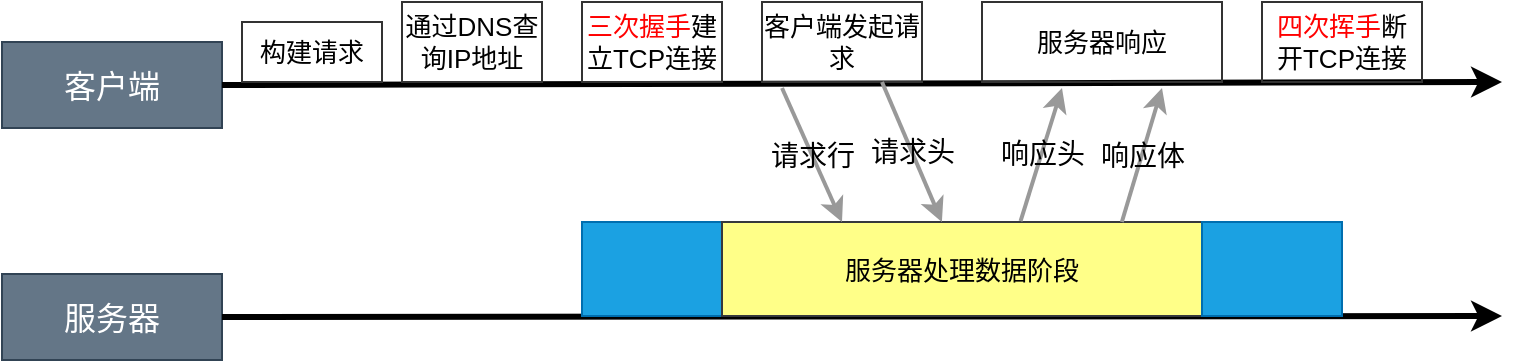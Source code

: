 <mxfile>
    <diagram id="TUBE9LNubIQy5jUnSFzf" name="第 1 页">
        <mxGraphModel dx="801" dy="455" grid="1" gridSize="10" guides="1" tooltips="1" connect="1" arrows="1" fold="1" page="1" pageScale="1" pageWidth="827" pageHeight="1169" background="#ffffff" math="0" shadow="0">
            <root>
                <mxCell id="0"/>
                <mxCell id="1" parent="0"/>
                <mxCell id="2" value="客户端" style="rounded=0;whiteSpace=wrap;html=1;fillColor=#647687;fontColor=#ffffff;strokeColor=#314354;fontSize=16;" parent="1" vertex="1">
                    <mxGeometry x="50" y="87" width="110" height="43" as="geometry"/>
                </mxCell>
                <mxCell id="4" value="" style="endArrow=classic;html=1;exitX=1;exitY=0.5;exitDx=0;exitDy=0;strokeWidth=3;strokeColor=#000000;fontSize=16;" parent="1" source="2" edge="1">
                    <mxGeometry width="50" height="50" relative="1" as="geometry">
                        <mxPoint x="460" y="247" as="sourcePoint"/>
                        <mxPoint x="800" y="107" as="targetPoint"/>
                    </mxGeometry>
                </mxCell>
                <mxCell id="5" value="构建请求" style="rounded=0;whiteSpace=wrap;html=1;fillColor=none;fontColor=#000000;strokeColor=#333333;fontSize=13;" parent="1" vertex="1">
                    <mxGeometry x="170" y="77" width="70" height="30" as="geometry"/>
                </mxCell>
                <mxCell id="6" value="通过DNS查询IP地址" style="rounded=0;whiteSpace=wrap;html=1;fillColor=none;fontColor=#000000;strokeColor=#333333;fontSize=13;" parent="1" vertex="1">
                    <mxGeometry x="250" y="67" width="70" height="40" as="geometry"/>
                </mxCell>
                <mxCell id="7" value="&lt;font color=&quot;#ff0000&quot;&gt;三次握手&lt;/font&gt;建立TCP连接" style="rounded=0;whiteSpace=wrap;html=1;fillColor=none;fontColor=#000000;strokeColor=#333333;fontSize=13;" parent="1" vertex="1">
                    <mxGeometry x="340" y="67" width="70" height="40" as="geometry"/>
                </mxCell>
                <mxCell id="8" value="客户端发起请求" style="rounded=0;whiteSpace=wrap;html=1;fillColor=none;fontColor=#000000;strokeColor=#333333;fontSize=13;" parent="1" vertex="1">
                    <mxGeometry x="430" y="67" width="80" height="40" as="geometry"/>
                </mxCell>
                <mxCell id="9" value="服务器响应" style="rounded=0;whiteSpace=wrap;html=1;fillColor=none;fontColor=#000000;strokeColor=#333333;fontSize=13;" parent="1" vertex="1">
                    <mxGeometry x="540" y="67" width="120" height="40" as="geometry"/>
                </mxCell>
                <mxCell id="10" value="&lt;font color=&quot;#ff0000&quot;&gt;四次挥手&lt;/font&gt;断开TCP连接" style="rounded=0;whiteSpace=wrap;html=1;fillColor=none;fontColor=#000000;strokeColor=#333333;fontSize=13;" parent="1" vertex="1">
                    <mxGeometry x="680" y="67" width="80" height="40" as="geometry"/>
                </mxCell>
                <mxCell id="12" value="服务器" style="rounded=0;whiteSpace=wrap;html=1;fillColor=#647687;fontColor=#ffffff;strokeColor=#314354;fontSize=16;" parent="1" vertex="1">
                    <mxGeometry x="50" y="203" width="110" height="43" as="geometry"/>
                </mxCell>
                <mxCell id="13" value="" style="endArrow=classic;html=1;exitX=1;exitY=0.5;exitDx=0;exitDy=0;strokeWidth=3;strokeColor=#000000;fontSize=16;" parent="1" source="12" edge="1">
                    <mxGeometry width="50" height="50" relative="1" as="geometry">
                        <mxPoint x="460" y="364" as="sourcePoint"/>
                        <mxPoint x="800" y="224" as="targetPoint"/>
                    </mxGeometry>
                </mxCell>
                <mxCell id="17" value="" style="rounded=0;whiteSpace=wrap;html=1;fillColor=#1ba1e2;fontColor=#ffffff;strokeColor=#006EAF;fontSize=13;" parent="1" vertex="1">
                    <mxGeometry x="340" y="177" width="70" height="47" as="geometry"/>
                </mxCell>
                <mxCell id="18" value="服务器处理数据阶段" style="rounded=0;whiteSpace=wrap;html=1;fillColor=#ffff88;strokeColor=#36393d;fontColor=#000000;fontSize=13;" parent="1" vertex="1">
                    <mxGeometry x="410" y="177" width="240" height="47" as="geometry"/>
                </mxCell>
                <mxCell id="19" value="" style="rounded=0;whiteSpace=wrap;html=1;fillColor=#1ba1e2;fontColor=#ffffff;strokeColor=#006EAF;fontSize=13;" parent="1" vertex="1">
                    <mxGeometry x="650" y="177" width="70" height="47" as="geometry"/>
                </mxCell>
                <mxCell id="25" value="" style="endArrow=classic;html=1;strokeColor=#999999;strokeWidth=2;entryX=0.25;entryY=0;entryDx=0;entryDy=0;" edge="1" parent="1" target="18">
                    <mxGeometry relative="1" as="geometry">
                        <mxPoint x="440" y="110" as="sourcePoint"/>
                        <mxPoint x="460" y="170" as="targetPoint"/>
                    </mxGeometry>
                </mxCell>
                <mxCell id="26" value="请求行" style="edgeLabel;resizable=0;html=1;align=center;verticalAlign=middle;labelBackgroundColor=none;fontColor=#000000;fontSize=14;" connectable="0" vertex="1" parent="25">
                    <mxGeometry relative="1" as="geometry"/>
                </mxCell>
                <mxCell id="31" value="" style="endArrow=classic;html=1;strokeColor=#999999;strokeWidth=2;fontSize=14;fontColor=#000000;exitX=0.75;exitY=1;exitDx=0;exitDy=0;" edge="1" parent="1" source="8" target="18">
                    <mxGeometry relative="1" as="geometry">
                        <mxPoint x="480" y="130" as="sourcePoint"/>
                        <mxPoint x="483" y="170" as="targetPoint"/>
                    </mxGeometry>
                </mxCell>
                <mxCell id="32" value="请求头" style="edgeLabel;resizable=0;html=1;align=center;verticalAlign=middle;labelBackgroundColor=none;fontSize=14;fontColor=#000000;" connectable="0" vertex="1" parent="31">
                    <mxGeometry relative="1" as="geometry"/>
                </mxCell>
                <mxCell id="33" value="" style="endArrow=classic;html=1;strokeColor=#999999;strokeWidth=2;fontSize=14;fontColor=#000000;exitX=0.622;exitY=-0.009;exitDx=0;exitDy=0;exitPerimeter=0;" edge="1" parent="1" source="18">
                    <mxGeometry relative="1" as="geometry">
                        <mxPoint x="400" y="210" as="sourcePoint"/>
                        <mxPoint x="580" y="110" as="targetPoint"/>
                    </mxGeometry>
                </mxCell>
                <mxCell id="34" value="响应头" style="edgeLabel;resizable=0;html=1;align=center;verticalAlign=middle;labelBackgroundColor=none;fontSize=14;fontColor=#000000;" connectable="0" vertex="1" parent="33">
                    <mxGeometry relative="1" as="geometry"/>
                </mxCell>
                <mxCell id="35" value="" style="endArrow=classic;html=1;strokeColor=#999999;strokeWidth=2;fontSize=14;fontColor=#000000;exitX=0.833;exitY=0;exitDx=0;exitDy=0;exitPerimeter=0;" edge="1" parent="1" source="18">
                    <mxGeometry relative="1" as="geometry">
                        <mxPoint x="552.983" y="187" as="sourcePoint"/>
                        <mxPoint x="630" y="110" as="targetPoint"/>
                    </mxGeometry>
                </mxCell>
                <mxCell id="36" value="响应体" style="edgeLabel;resizable=0;html=1;align=center;verticalAlign=middle;labelBackgroundColor=none;fontSize=14;fontColor=#000000;" connectable="0" vertex="1" parent="35">
                    <mxGeometry relative="1" as="geometry"/>
                </mxCell>
            </root>
        </mxGraphModel>
    </diagram>
</mxfile>